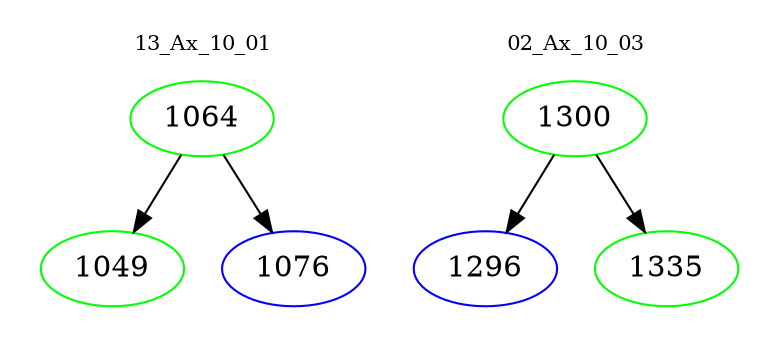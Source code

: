 digraph{
subgraph cluster_0 {
color = white
label = "13_Ax_10_01";
fontsize=10;
T0_1064 [label="1064", color="green"]
T0_1064 -> T0_1049 [color="black"]
T0_1049 [label="1049", color="green"]
T0_1064 -> T0_1076 [color="black"]
T0_1076 [label="1076", color="blue"]
}
subgraph cluster_1 {
color = white
label = "02_Ax_10_03";
fontsize=10;
T1_1300 [label="1300", color="green"]
T1_1300 -> T1_1296 [color="black"]
T1_1296 [label="1296", color="blue"]
T1_1300 -> T1_1335 [color="black"]
T1_1335 [label="1335", color="green"]
}
}
